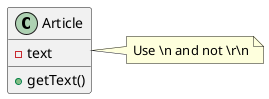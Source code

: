 @startuml
class Article {
- text
+ getText()
}
note "Use \\n and not \\r\\n" as N2
Article . N2
@enduml
